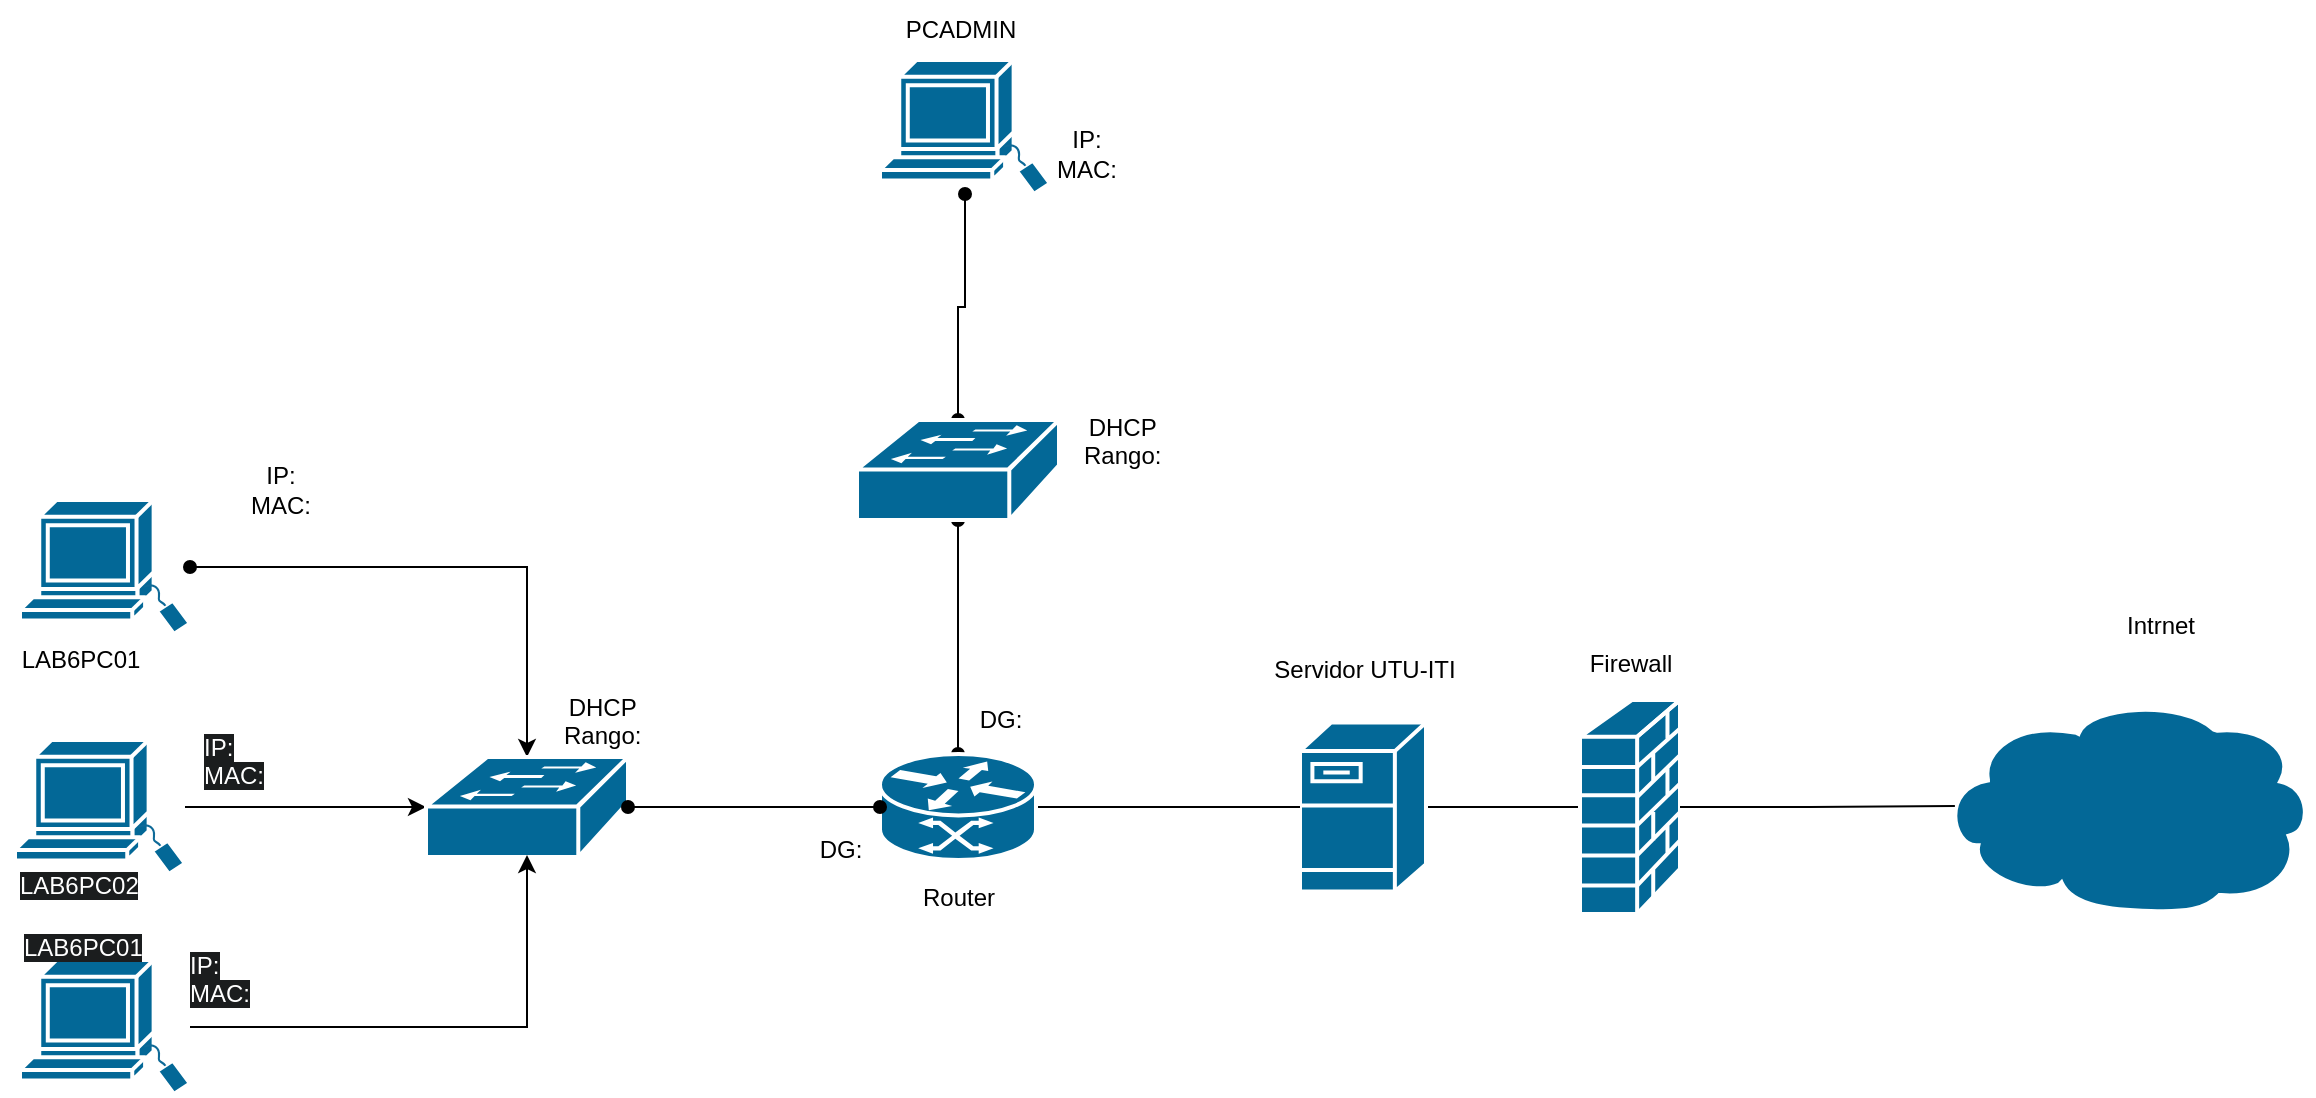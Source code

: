 <mxfile version="27.0.9">
  <diagram name="Página-1" id="sx_zCfVm3qp8Z-TTxFyk">
    <mxGraphModel dx="1678" dy="2158" grid="1" gridSize="10" guides="1" tooltips="1" connect="1" arrows="1" fold="1" page="1" pageScale="1" pageWidth="827" pageHeight="1169" math="0" shadow="0">
      <root>
        <mxCell id="0" />
        <mxCell id="1" parent="0" />
        <mxCell id="ygXbH41v2CFack4qbZ-R-13" value="" style="edgeStyle=orthogonalEdgeStyle;rounded=0;orthogonalLoop=1;jettySize=auto;html=1;" parent="1" source="ygXbH41v2CFack4qbZ-R-1" target="ygXbH41v2CFack4qbZ-R-7" edge="1">
          <mxGeometry relative="1" as="geometry" />
        </mxCell>
        <mxCell id="ygXbH41v2CFack4qbZ-R-1" value="" style="shape=mxgraph.cisco.computers_and_peripherals.sun_workstation;sketch=0;html=1;pointerEvents=1;dashed=0;fillColor=#036897;strokeColor=#ffffff;strokeWidth=2;verticalLabelPosition=bottom;verticalAlign=top;align=center;outlineConnect=0;" parent="1" vertex="1">
          <mxGeometry x="157.5" y="260" width="85" height="67" as="geometry" />
        </mxCell>
        <mxCell id="ygXbH41v2CFack4qbZ-R-12" style="edgeStyle=orthogonalEdgeStyle;rounded=0;orthogonalLoop=1;jettySize=auto;html=1;startArrow=oval;startFill=1;" parent="1" source="ygXbH41v2CFack4qbZ-R-2" target="ygXbH41v2CFack4qbZ-R-7" edge="1">
          <mxGeometry relative="1" as="geometry" />
        </mxCell>
        <mxCell id="ygXbH41v2CFack4qbZ-R-2" value="" style="shape=mxgraph.cisco.computers_and_peripherals.sun_workstation;sketch=0;html=1;pointerEvents=1;dashed=0;fillColor=#036897;strokeColor=#ffffff;strokeWidth=2;verticalLabelPosition=bottom;verticalAlign=top;align=center;outlineConnect=0;" parent="1" vertex="1">
          <mxGeometry x="160" y="140" width="85" height="67" as="geometry" />
        </mxCell>
        <mxCell id="ygXbH41v2CFack4qbZ-R-3" value="" style="shape=mxgraph.cisco.computers_and_peripherals.sun_workstation;sketch=0;html=1;pointerEvents=1;dashed=0;fillColor=#036897;strokeColor=#ffffff;strokeWidth=2;verticalLabelPosition=bottom;verticalAlign=top;align=center;outlineConnect=0;" parent="1" vertex="1">
          <mxGeometry x="160" y="370" width="85" height="67" as="geometry" />
        </mxCell>
        <mxCell id="ygXbH41v2CFack4qbZ-R-7" value="" style="shape=mxgraph.cisco.switches.workgroup_switch;sketch=0;html=1;pointerEvents=1;dashed=0;fillColor=#036897;strokeColor=#ffffff;strokeWidth=2;verticalLabelPosition=bottom;verticalAlign=top;align=center;outlineConnect=0;" parent="1" vertex="1">
          <mxGeometry x="363" y="268.5" width="101" height="50" as="geometry" />
        </mxCell>
        <mxCell id="ygXbH41v2CFack4qbZ-R-31" style="edgeStyle=orthogonalEdgeStyle;rounded=0;orthogonalLoop=1;jettySize=auto;html=1;exitX=1;exitY=0.5;exitDx=0;exitDy=0;exitPerimeter=0;endArrow=none;startFill=0;" parent="1" source="ygXbH41v2CFack4qbZ-R-8" target="ygXbH41v2CFack4qbZ-R-9" edge="1">
          <mxGeometry relative="1" as="geometry" />
        </mxCell>
        <mxCell id="ygXbH41v2CFack4qbZ-R-8" value="" style="shape=mxgraph.cisco.servers.fileserver;sketch=0;html=1;pointerEvents=1;dashed=0;fillColor=#036897;strokeColor=#ffffff;strokeWidth=2;verticalLabelPosition=bottom;verticalAlign=top;align=center;outlineConnect=0;" parent="1" vertex="1">
          <mxGeometry x="800" y="251.25" width="63" height="84.5" as="geometry" />
        </mxCell>
        <mxCell id="ygXbH41v2CFack4qbZ-R-9" value="" style="shape=mxgraph.cisco.security.firewall;sketch=0;html=1;pointerEvents=1;dashed=0;fillColor=#036897;strokeColor=#ffffff;strokeWidth=2;verticalLabelPosition=bottom;verticalAlign=top;align=center;outlineConnect=0;" parent="1" vertex="1">
          <mxGeometry x="940" y="240" width="50" height="107" as="geometry" />
        </mxCell>
        <mxCell id="ygXbH41v2CFack4qbZ-R-24" value="" style="edgeStyle=orthogonalEdgeStyle;rounded=0;orthogonalLoop=1;jettySize=auto;html=1;startArrow=oval;startFill=1;endArrow=oval;endFill=1;" parent="1" source="ygXbH41v2CFack4qbZ-R-11" target="ygXbH41v2CFack4qbZ-R-23" edge="1">
          <mxGeometry relative="1" as="geometry" />
        </mxCell>
        <mxCell id="ygXbH41v2CFack4qbZ-R-28" style="edgeStyle=orthogonalEdgeStyle;rounded=0;orthogonalLoop=1;jettySize=auto;html=1;endArrow=none;startFill=0;" parent="1" source="ygXbH41v2CFack4qbZ-R-11" target="ygXbH41v2CFack4qbZ-R-8" edge="1">
          <mxGeometry relative="1" as="geometry" />
        </mxCell>
        <mxCell id="ygXbH41v2CFack4qbZ-R-11" value="" style="shape=mxgraph.cisco.routers.atm_router;sketch=0;html=1;pointerEvents=1;dashed=0;fillColor=#036897;strokeColor=#ffffff;strokeWidth=2;verticalLabelPosition=bottom;verticalAlign=top;align=center;outlineConnect=0;" parent="1" vertex="1">
          <mxGeometry x="590" y="267" width="78" height="53" as="geometry" />
        </mxCell>
        <mxCell id="ygXbH41v2CFack4qbZ-R-14" style="edgeStyle=orthogonalEdgeStyle;rounded=0;orthogonalLoop=1;jettySize=auto;html=1;entryX=0.5;entryY=0.98;entryDx=0;entryDy=0;entryPerimeter=0;" parent="1" source="ygXbH41v2CFack4qbZ-R-3" target="ygXbH41v2CFack4qbZ-R-7" edge="1">
          <mxGeometry relative="1" as="geometry" />
        </mxCell>
        <mxCell id="ygXbH41v2CFack4qbZ-R-15" value="LAB6PC01" style="text;html=1;align=center;verticalAlign=middle;resizable=0;points=[];autosize=1;strokeColor=none;fillColor=none;" parent="1" vertex="1">
          <mxGeometry x="150" y="205" width="80" height="30" as="geometry" />
        </mxCell>
        <mxCell id="ygXbH41v2CFack4qbZ-R-16" value="&lt;span style=&quot;color: rgb(255, 255, 255); font-family: Helvetica; font-size: 12px; font-style: normal; font-variant-ligatures: normal; font-variant-caps: normal; font-weight: 400; letter-spacing: normal; orphans: 2; text-align: center; text-indent: 0px; text-transform: none; widows: 2; word-spacing: 0px; -webkit-text-stroke-width: 0px; white-space: nowrap; background-color: rgb(27, 29, 30); text-decoration-thickness: initial; text-decoration-style: initial; text-decoration-color: initial; display: inline !important; float: none;&quot;&gt;LAB6PC02&lt;/span&gt;" style="text;whiteSpace=wrap;html=1;" parent="1" vertex="1">
          <mxGeometry x="157.5" y="318.5" width="90" height="40" as="geometry" />
        </mxCell>
        <mxCell id="ygXbH41v2CFack4qbZ-R-17" value="&lt;span style=&quot;color: rgb(255, 255, 255); font-family: Helvetica; font-size: 12px; font-style: normal; font-variant-ligatures: normal; font-variant-caps: normal; font-weight: 400; letter-spacing: normal; orphans: 2; text-align: center; text-indent: 0px; text-transform: none; widows: 2; word-spacing: 0px; -webkit-text-stroke-width: 0px; white-space: nowrap; background-color: rgb(27, 29, 30); text-decoration-thickness: initial; text-decoration-style: initial; text-decoration-color: initial; display: inline !important; float: none;&quot;&gt;LAB6PC01&lt;/span&gt;" style="text;whiteSpace=wrap;html=1;" parent="1" vertex="1">
          <mxGeometry x="160" y="350" width="90" height="40" as="geometry" />
        </mxCell>
        <mxCell id="ygXbH41v2CFack4qbZ-R-18" value="IP:&lt;br&gt;MAC:" style="text;html=1;align=center;verticalAlign=middle;resizable=0;points=[];autosize=1;strokeColor=none;fillColor=none;" parent="1" vertex="1">
          <mxGeometry x="265" y="115" width="50" height="40" as="geometry" />
        </mxCell>
        <mxCell id="ygXbH41v2CFack4qbZ-R-19" value="&lt;span style=&quot;color: rgb(255, 255, 255); font-family: Helvetica; font-size: 12px; font-style: normal; font-variant-ligatures: normal; font-variant-caps: normal; font-weight: 400; letter-spacing: normal; orphans: 2; text-align: center; text-indent: 0px; text-transform: none; widows: 2; word-spacing: 0px; -webkit-text-stroke-width: 0px; white-space: nowrap; background-color: rgb(27, 29, 30); text-decoration-thickness: initial; text-decoration-style: initial; text-decoration-color: initial; display: inline !important; float: none;&quot;&gt;IP:&lt;/span&gt;&lt;br style=&quot;forced-color-adjust: none; box-shadow: none !important; color: rgb(255, 255, 255); font-family: Helvetica; font-size: 12px; font-style: normal; font-variant-ligatures: normal; font-variant-caps: normal; font-weight: 400; letter-spacing: normal; orphans: 2; text-align: center; text-indent: 0px; text-transform: none; widows: 2; word-spacing: 0px; -webkit-text-stroke-width: 0px; white-space: nowrap; background-color: rgb(27, 29, 30); text-decoration-thickness: initial; text-decoration-style: initial; text-decoration-color: initial;&quot;&gt;&lt;span style=&quot;color: rgb(255, 255, 255); font-family: Helvetica; font-size: 12px; font-style: normal; font-variant-ligatures: normal; font-variant-caps: normal; font-weight: 400; letter-spacing: normal; orphans: 2; text-align: center; text-indent: 0px; text-transform: none; widows: 2; word-spacing: 0px; -webkit-text-stroke-width: 0px; white-space: nowrap; background-color: rgb(27, 29, 30); text-decoration-thickness: initial; text-decoration-style: initial; text-decoration-color: initial; display: inline !important; float: none;&quot;&gt;MAC:&lt;/span&gt;" style="text;whiteSpace=wrap;html=1;" parent="1" vertex="1">
          <mxGeometry x="250" y="250" width="60" height="50" as="geometry" />
        </mxCell>
        <mxCell id="ygXbH41v2CFack4qbZ-R-20" value="&lt;span style=&quot;color: rgb(255, 255, 255); font-family: Helvetica; font-size: 12px; font-style: normal; font-variant-ligatures: normal; font-variant-caps: normal; font-weight: 400; letter-spacing: normal; orphans: 2; text-align: center; text-indent: 0px; text-transform: none; widows: 2; word-spacing: 0px; -webkit-text-stroke-width: 0px; white-space: nowrap; background-color: rgb(27, 29, 30); text-decoration-thickness: initial; text-decoration-style: initial; text-decoration-color: initial; display: inline !important; float: none;&quot;&gt;IP:&lt;/span&gt;&lt;br style=&quot;forced-color-adjust: none; box-shadow: none !important; color: rgb(255, 255, 255); font-family: Helvetica; font-size: 12px; font-style: normal; font-variant-ligatures: normal; font-variant-caps: normal; font-weight: 400; letter-spacing: normal; orphans: 2; text-align: center; text-indent: 0px; text-transform: none; widows: 2; word-spacing: 0px; -webkit-text-stroke-width: 0px; white-space: nowrap; background-color: rgb(27, 29, 30); text-decoration-thickness: initial; text-decoration-style: initial; text-decoration-color: initial;&quot;&gt;&lt;span style=&quot;color: rgb(255, 255, 255); font-family: Helvetica; font-size: 12px; font-style: normal; font-variant-ligatures: normal; font-variant-caps: normal; font-weight: 400; letter-spacing: normal; orphans: 2; text-align: center; text-indent: 0px; text-transform: none; widows: 2; word-spacing: 0px; -webkit-text-stroke-width: 0px; white-space: nowrap; background-color: rgb(27, 29, 30); text-decoration-thickness: initial; text-decoration-style: initial; text-decoration-color: initial; display: inline !important; float: none;&quot;&gt;MAC:&lt;/span&gt;" style="text;whiteSpace=wrap;html=1;" parent="1" vertex="1">
          <mxGeometry x="242.5" y="358.5" width="60" height="50" as="geometry" />
        </mxCell>
        <mxCell id="ygXbH41v2CFack4qbZ-R-21" value="&lt;div style=&quot;text-align: center;&quot;&gt;&lt;span style=&quot;background-color: transparent; color: light-dark(rgb(0, 0, 0), rgb(255, 255, 255)); text-wrap-mode: nowrap;&quot;&gt;DHCP&lt;br&gt;Rango:&lt;/span&gt;&lt;/div&gt;" style="text;whiteSpace=wrap;html=1;" parent="1" vertex="1">
          <mxGeometry x="430" y="230" width="60" height="50" as="geometry" />
        </mxCell>
        <mxCell id="ygXbH41v2CFack4qbZ-R-22" style="edgeStyle=orthogonalEdgeStyle;rounded=0;orthogonalLoop=1;jettySize=auto;html=1;entryX=0;entryY=0.5;entryDx=0;entryDy=0;entryPerimeter=0;startArrow=oval;startFill=1;endArrow=oval;endFill=1;" parent="1" source="ygXbH41v2CFack4qbZ-R-7" target="ygXbH41v2CFack4qbZ-R-11" edge="1">
          <mxGeometry relative="1" as="geometry" />
        </mxCell>
        <mxCell id="ygXbH41v2CFack4qbZ-R-27" style="edgeStyle=orthogonalEdgeStyle;rounded=0;orthogonalLoop=1;jettySize=auto;html=1;endArrow=oval;endFill=1;startArrow=oval;startFill=1;" parent="1" source="ygXbH41v2CFack4qbZ-R-23" target="ygXbH41v2CFack4qbZ-R-25" edge="1">
          <mxGeometry relative="1" as="geometry" />
        </mxCell>
        <mxCell id="ygXbH41v2CFack4qbZ-R-23" value="" style="shape=mxgraph.cisco.switches.workgroup_switch;sketch=0;html=1;pointerEvents=1;dashed=0;fillColor=#036897;strokeColor=#ffffff;strokeWidth=2;verticalLabelPosition=bottom;verticalAlign=top;align=center;outlineConnect=0;" parent="1" vertex="1">
          <mxGeometry x="578.5" y="100" width="101" height="50" as="geometry" />
        </mxCell>
        <mxCell id="ygXbH41v2CFack4qbZ-R-25" value="" style="shape=mxgraph.cisco.computers_and_peripherals.sun_workstation;sketch=0;html=1;pointerEvents=1;dashed=0;fillColor=#036897;strokeColor=#ffffff;strokeWidth=2;verticalLabelPosition=bottom;verticalAlign=top;align=center;outlineConnect=0;" parent="1" vertex="1">
          <mxGeometry x="590" y="-80" width="85" height="67" as="geometry" />
        </mxCell>
        <mxCell id="ygXbH41v2CFack4qbZ-R-26" value="PCADMIN" style="text;html=1;align=center;verticalAlign=middle;resizable=0;points=[];autosize=1;strokeColor=none;fillColor=none;" parent="1" vertex="1">
          <mxGeometry x="590" y="-110" width="80" height="30" as="geometry" />
        </mxCell>
        <mxCell id="ygXbH41v2CFack4qbZ-R-29" value="&lt;div style=&quot;text-align: center;&quot;&gt;&lt;span style=&quot;background-color: transparent; color: light-dark(rgb(0, 0, 0), rgb(255, 255, 255)); text-wrap-mode: nowrap;&quot;&gt;DHCP&lt;br&gt;Rango:&lt;/span&gt;&lt;/div&gt;" style="text;whiteSpace=wrap;html=1;" parent="1" vertex="1">
          <mxGeometry x="690" y="90" width="60" height="50" as="geometry" />
        </mxCell>
        <mxCell id="ygXbH41v2CFack4qbZ-R-30" value="IP:&lt;br&gt;MAC:" style="text;html=1;align=center;verticalAlign=middle;resizable=0;points=[];autosize=1;strokeColor=none;fillColor=none;" parent="1" vertex="1">
          <mxGeometry x="668" y="-53" width="50" height="40" as="geometry" />
        </mxCell>
        <mxCell id="ygXbH41v2CFack4qbZ-R-32" value="Router" style="text;html=1;align=center;verticalAlign=middle;resizable=0;points=[];autosize=1;strokeColor=none;fillColor=none;" parent="1" vertex="1">
          <mxGeometry x="599" y="323.5" width="60" height="30" as="geometry" />
        </mxCell>
        <mxCell id="ygXbH41v2CFack4qbZ-R-33" value="Servidor UTU-ITI" style="text;html=1;align=center;verticalAlign=middle;resizable=0;points=[];autosize=1;strokeColor=none;fillColor=none;" parent="1" vertex="1">
          <mxGeometry x="776.5" y="210" width="110" height="30" as="geometry" />
        </mxCell>
        <mxCell id="ygXbH41v2CFack4qbZ-R-34" value="Firewall" style="text;html=1;align=center;verticalAlign=middle;resizable=0;points=[];autosize=1;strokeColor=none;fillColor=none;" parent="1" vertex="1">
          <mxGeometry x="935" y="207" width="60" height="30" as="geometry" />
        </mxCell>
        <mxCell id="ygXbH41v2CFack4qbZ-R-35" value="" style="shape=mxgraph.cisco.storage.cloud;sketch=0;html=1;pointerEvents=1;dashed=0;fillColor=#036897;strokeColor=#ffffff;strokeWidth=2;verticalLabelPosition=bottom;verticalAlign=top;align=center;outlineConnect=0;" parent="1" vertex="1">
          <mxGeometry x="1120" y="240" width="186" height="106" as="geometry" />
        </mxCell>
        <mxCell id="ygXbH41v2CFack4qbZ-R-36" value="Intrnet&lt;div&gt;&lt;br&gt;&lt;/div&gt;" style="text;html=1;align=center;verticalAlign=middle;resizable=0;points=[];autosize=1;strokeColor=none;fillColor=none;" parent="1" vertex="1">
          <mxGeometry x="1200" y="190" width="60" height="40" as="geometry" />
        </mxCell>
        <mxCell id="ygXbH41v2CFack4qbZ-R-37" style="edgeStyle=orthogonalEdgeStyle;rounded=0;orthogonalLoop=1;jettySize=auto;html=1;entryX=0.04;entryY=0.5;entryDx=0;entryDy=0;entryPerimeter=0;endArrow=none;startFill=0;" parent="1" source="ygXbH41v2CFack4qbZ-R-9" target="ygXbH41v2CFack4qbZ-R-35" edge="1">
          <mxGeometry relative="1" as="geometry" />
        </mxCell>
        <mxCell id="ygXbH41v2CFack4qbZ-R-38" value="DG:" style="text;html=1;align=center;verticalAlign=middle;resizable=0;points=[];autosize=1;strokeColor=none;fillColor=none;" parent="1" vertex="1">
          <mxGeometry x="630" y="235" width="40" height="30" as="geometry" />
        </mxCell>
        <mxCell id="ygXbH41v2CFack4qbZ-R-39" value="DG:" style="text;html=1;align=center;verticalAlign=middle;resizable=0;points=[];autosize=1;strokeColor=none;fillColor=none;" parent="1" vertex="1">
          <mxGeometry x="550" y="300" width="40" height="30" as="geometry" />
        </mxCell>
      </root>
    </mxGraphModel>
  </diagram>
</mxfile>
